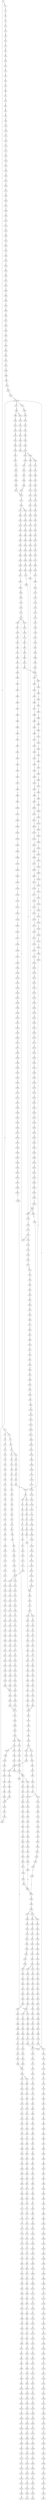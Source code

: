 strict digraph  {
	S0 -> S1 [ label = A ];
	S0 -> S2 [ label = G ];
	S1 -> S3 [ label = C ];
	S2 -> S4 [ label = C ];
	S2 -> S5 [ label = T ];
	S3 -> S6 [ label = A ];
	S4 -> S7 [ label = A ];
	S5 -> S8 [ label = A ];
	S6 -> S9 [ label = C ];
	S7 -> S10 [ label = C ];
	S8 -> S11 [ label = C ];
	S9 -> S12 [ label = T ];
	S10 -> S13 [ label = G ];
	S11 -> S14 [ label = A ];
	S12 -> S15 [ label = T ];
	S13 -> S16 [ label = C ];
	S13 -> S17 [ label = T ];
	S14 -> S18 [ label = T ];
	S15 -> S19 [ label = G ];
	S16 -> S20 [ label = G ];
	S17 -> S21 [ label = G ];
	S18 -> S22 [ label = G ];
	S19 -> S23 [ label = G ];
	S20 -> S24 [ label = C ];
	S21 -> S25 [ label = G ];
	S22 -> S26 [ label = G ];
	S23 -> S27 [ label = A ];
	S24 -> S28 [ label = A ];
	S25 -> S29 [ label = C ];
	S26 -> S30 [ label = C ];
	S27 -> S31 [ label = G ];
	S28 -> S32 [ label = G ];
	S29 -> S33 [ label = G ];
	S30 -> S34 [ label = G ];
	S31 -> S35 [ label = A ];
	S32 -> S36 [ label = C ];
	S33 -> S37 [ label = T ];
	S34 -> S38 [ label = C ];
	S35 -> S39 [ label = C ];
	S36 -> S40 [ label = C ];
	S37 -> S41 [ label = C ];
	S38 -> S42 [ label = C ];
	S39 -> S43 [ label = C ];
	S40 -> S44 [ label = G ];
	S41 -> S45 [ label = C ];
	S42 -> S46 [ label = C ];
	S43 -> S47 [ label = C ];
	S44 -> S48 [ label = G ];
	S45 -> S49 [ label = C ];
	S46 -> S50 [ label = C ];
	S47 -> S51 [ label = C ];
	S48 -> S52 [ label = C ];
	S48 -> S53 [ label = T ];
	S49 -> S54 [ label = C ];
	S50 -> S55 [ label = C ];
	S51 -> S56 [ label = C ];
	S52 -> S57 [ label = A ];
	S53 -> S58 [ label = G ];
	S54 -> S59 [ label = A ];
	S55 -> S60 [ label = A ];
	S56 -> S61 [ label = C ];
	S57 -> S62 [ label = C ];
	S58 -> S63 [ label = G ];
	S59 -> S64 [ label = C ];
	S60 -> S65 [ label = C ];
	S61 -> S66 [ label = T ];
	S62 -> S67 [ label = T ];
	S63 -> S68 [ label = A ];
	S64 -> S69 [ label = T ];
	S65 -> S70 [ label = T ];
	S66 -> S71 [ label = T ];
	S67 -> S72 [ label = T ];
	S68 -> S73 [ label = A ];
	S69 -> S74 [ label = T ];
	S70 -> S75 [ label = T ];
	S71 -> S76 [ label = C ];
	S72 -> S77 [ label = C ];
	S73 -> S78 [ label = G ];
	S74 -> S79 [ label = G ];
	S75 -> S80 [ label = T ];
	S76 -> S81 [ label = A ];
	S77 -> S82 [ label = A ];
	S78 -> S83 [ label = A ];
	S79 -> S84 [ label = A ];
	S80 -> S85 [ label = A ];
	S81 -> S86 [ label = G ];
	S82 -> S87 [ label = G ];
	S83 -> S88 [ label = A ];
	S84 -> S89 [ label = G ];
	S85 -> S90 [ label = G ];
	S86 -> S91 [ label = A ];
	S87 -> S92 [ label = C ];
	S88 -> S93 [ label = C ];
	S89 -> S94 [ label = C ];
	S90 -> S95 [ label = C ];
	S91 -> S96 [ label = G ];
	S92 -> S97 [ label = C ];
	S93 -> S98 [ label = G ];
	S94 -> S99 [ label = C ];
	S95 -> S100 [ label = C ];
	S96 -> S101 [ label = G ];
	S97 -> S102 [ label = G ];
	S98 -> S103 [ label = G ];
	S99 -> S104 [ label = G ];
	S100 -> S105 [ label = G ];
	S101 -> S106 [ label = T ];
	S102 -> S107 [ label = C ];
	S103 -> S108 [ label = C ];
	S104 -> S109 [ label = C ];
	S105 -> S110 [ label = T ];
	S106 -> S111 [ label = C ];
	S107 -> S112 [ label = C ];
	S108 -> S113 [ label = A ];
	S109 -> S114 [ label = C ];
	S110 -> S115 [ label = C ];
	S111 -> S116 [ label = C ];
	S112 -> S117 [ label = C ];
	S113 -> S118 [ label = C ];
	S114 -> S119 [ label = C ];
	S115 -> S120 [ label = C ];
	S116 -> S121 [ label = C ];
	S117 -> S122 [ label = C ];
	S118 -> S123 [ label = C ];
	S118 -> S124 [ label = T ];
	S119 -> S125 [ label = C ];
	S120 -> S126 [ label = C ];
	S121 -> S127 [ label = T ];
	S122 -> S128 [ label = T ];
	S123 -> S129 [ label = G ];
	S124 -> S130 [ label = G ];
	S125 -> S128 [ label = T ];
	S126 -> S131 [ label = A ];
	S127 -> S132 [ label = T ];
	S128 -> S133 [ label = T ];
	S128 -> S134 [ label = C ];
	S129 -> S135 [ label = G ];
	S130 -> S136 [ label = G ];
	S131 -> S137 [ label = C ];
	S132 -> S138 [ label = C ];
	S133 -> S139 [ label = C ];
	S134 -> S140 [ label = C ];
	S135 -> S141 [ label = G ];
	S136 -> S142 [ label = G ];
	S137 -> S143 [ label = C ];
	S138 -> S144 [ label = T ];
	S139 -> S145 [ label = A ];
	S140 -> S146 [ label = A ];
	S141 -> S147 [ label = A ];
	S142 -> S148 [ label = A ];
	S143 -> S149 [ label = A ];
	S144 -> S150 [ label = C ];
	S145 -> S151 [ label = C ];
	S146 -> S152 [ label = C ];
	S147 -> S153 [ label = A ];
	S148 -> S154 [ label = A ];
	S149 -> S155 [ label = C ];
	S150 -> S156 [ label = G ];
	S151 -> S157 [ label = G ];
	S152 -> S158 [ label = C ];
	S153 -> S159 [ label = T ];
	S154 -> S160 [ label = C ];
	S155 -> S161 [ label = C ];
	S156 -> S162 [ label = T ];
	S157 -> S163 [ label = C ];
	S158 -> S164 [ label = C ];
	S159 -> S165 [ label = T ];
	S160 -> S166 [ label = T ];
	S161 -> S167 [ label = G ];
	S162 -> S168 [ label = A ];
	S163 -> S169 [ label = T ];
	S164 -> S170 [ label = G ];
	S165 -> S171 [ label = G ];
	S166 -> S172 [ label = G ];
	S167 -> S173 [ label = A ];
	S168 -> S174 [ label = C ];
	S169 -> S175 [ label = C ];
	S170 -> S176 [ label = C ];
	S171 -> S177 [ label = A ];
	S172 -> S178 [ label = G ];
	S173 -> S179 [ label = T ];
	S174 -> S180 [ label = G ];
	S175 -> S181 [ label = C ];
	S176 -> S182 [ label = C ];
	S177 -> S183 [ label = A ];
	S178 -> S184 [ label = A ];
	S179 -> S185 [ label = C ];
	S180 -> S186 [ label = G ];
	S181 -> S187 [ label = G ];
	S182 -> S188 [ label = G ];
	S183 -> S189 [ label = C ];
	S184 -> S190 [ label = C ];
	S185 -> S191 [ label = G ];
	S186 -> S192 [ label = C ];
	S187 -> S193 [ label = G ];
	S188 -> S194 [ label = G ];
	S189 -> S195 [ label = C ];
	S190 -> S196 [ label = C ];
	S191 -> S197 [ label = G ];
	S192 -> S198 [ label = T ];
	S193 -> S199 [ label = T ];
	S194 -> S200 [ label = T ];
	S195 -> S201 [ label = C ];
	S196 -> S202 [ label = C ];
	S197 -> S203 [ label = T ];
	S198 -> S204 [ label = A ];
	S199 -> S205 [ label = T ];
	S200 -> S206 [ label = C ];
	S201 -> S207 [ label = G ];
	S202 -> S208 [ label = G ];
	S203 -> S209 [ label = T ];
	S204 -> S210 [ label = C ];
	S205 -> S211 [ label = G ];
	S206 -> S212 [ label = C ];
	S207 -> S213 [ label = T ];
	S208 -> S214 [ label = T ];
	S209 -> S215 [ label = C ];
	S210 -> S216 [ label = T ];
	S211 -> S217 [ label = C ];
	S212 -> S218 [ label = C ];
	S213 -> S219 [ label = C ];
	S214 -> S220 [ label = C ];
	S215 -> S221 [ label = C ];
	S216 -> S222 [ label = G ];
	S217 -> S223 [ label = A ];
	S218 -> S224 [ label = A ];
	S219 -> S225 [ label = T ];
	S220 -> S226 [ label = T ];
	S221 -> S227 [ label = A ];
	S222 -> S228 [ label = G ];
	S223 -> S229 [ label = C ];
	S224 -> S230 [ label = G ];
	S225 -> S231 [ label = C ];
	S226 -> S232 [ label = C ];
	S227 -> S233 [ label = G ];
	S228 -> S234 [ label = T ];
	S229 -> S235 [ label = T ];
	S230 -> S236 [ label = T ];
	S231 -> S237 [ label = G ];
	S232 -> S237 [ label = G ];
	S233 -> S238 [ label = T ];
	S234 -> S239 [ label = G ];
	S235 -> S240 [ label = G ];
	S236 -> S241 [ label = G ];
	S237 -> S242 [ label = G ];
	S238 -> S243 [ label = G ];
	S239 -> S244 [ label = C ];
	S240 -> S245 [ label = G ];
	S241 -> S246 [ label = G ];
	S242 -> S247 [ label = C ];
	S243 -> S248 [ label = G ];
	S244 -> S249 [ label = T ];
	S245 -> S250 [ label = T ];
	S246 -> S251 [ label = T ];
	S247 -> S252 [ label = A ];
	S248 -> S253 [ label = T ];
	S249 -> S254 [ label = A ];
	S250 -> S255 [ label = C ];
	S251 -> S256 [ label = C ];
	S252 -> S257 [ label = C ];
	S253 -> S258 [ label = C ];
	S254 -> S259 [ label = C ];
	S255 -> S260 [ label = G ];
	S256 -> S261 [ label = G ];
	S257 -> S262 [ label = C ];
	S258 -> S261 [ label = G ];
	S259 -> S263 [ label = T ];
	S260 -> S264 [ label = T ];
	S261 -> S265 [ label = T ];
	S262 -> S266 [ label = G ];
	S263 -> S267 [ label = G ];
	S264 -> S268 [ label = C ];
	S265 -> S269 [ label = C ];
	S266 -> S270 [ label = A ];
	S267 -> S271 [ label = T ];
	S268 -> S272 [ label = C ];
	S269 -> S273 [ label = C ];
	S270 -> S274 [ label = G ];
	S270 -> S275 [ label = A ];
	S271 -> S276 [ label = A ];
	S272 -> S277 [ label = G ];
	S273 -> S277 [ label = G ];
	S274 -> S278 [ label = T ];
	S275 -> S279 [ label = T ];
	S276 -> S280 [ label = A ];
	S277 -> S281 [ label = T ];
	S278 -> S282 [ label = C ];
	S279 -> S283 [ label = G ];
	S280 -> S284 [ label = C ];
	S281 -> S285 [ label = C ];
	S282 -> S286 [ label = C ];
	S283 -> S287 [ label = T ];
	S284 -> S288 [ label = A ];
	S285 -> S289 [ label = A ];
	S286 -> S290 [ label = A ];
	S286 -> S291 [ label = T ];
	S287 -> S292 [ label = A ];
	S288 -> S293 [ label = C ];
	S289 -> S294 [ label = C ];
	S290 -> S295 [ label = G ];
	S291 -> S296 [ label = C ];
	S292 -> S297 [ label = G ];
	S293 -> S298 [ label = A ];
	S294 -> S299 [ label = C ];
	S295 -> S300 [ label = T ];
	S295 -> S301 [ label = C ];
	S296 -> S302 [ label = G ];
	S297 -> S303 [ label = T ];
	S298 -> S304 [ label = C ];
	S299 -> S305 [ label = C ];
	S299 -> S306 [ label = G ];
	S300 -> S307 [ label = A ];
	S301 -> S308 [ label = T ];
	S302 -> S309 [ label = A ];
	S303 -> S310 [ label = T ];
	S304 -> S311 [ label = G ];
	S305 -> S312 [ label = T ];
	S306 -> S313 [ label = A ];
	S307 -> S314 [ label = G ];
	S308 -> S315 [ label = T ];
	S309 -> S316 [ label = A ];
	S310 -> S317 [ label = T ];
	S311 -> S318 [ label = C ];
	S312 -> S319 [ label = G ];
	S313 -> S320 [ label = A ];
	S313 -> S321 [ label = G ];
	S314 -> S322 [ label = G ];
	S315 -> S323 [ label = C ];
	S316 -> S324 [ label = C ];
	S317 -> S325 [ label = C ];
	S318 -> S326 [ label = T ];
	S319 -> S327 [ label = T ];
	S320 -> S328 [ label = T ];
	S321 -> S329 [ label = T ];
	S322 -> S330 [ label = G ];
	S323 -> S331 [ label = A ];
	S324 -> S332 [ label = T ];
	S325 -> S333 [ label = A ];
	S326 -> S334 [ label = C ];
	S327 -> S335 [ label = C ];
	S328 -> S336 [ label = C ];
	S329 -> S337 [ label = C ];
	S330 -> S338 [ label = T ];
	S331 -> S339 [ label = C ];
	S332 -> S340 [ label = T ];
	S333 -> S341 [ label = C ];
	S334 -> S342 [ label = C ];
	S335 -> S343 [ label = C ];
	S336 -> S344 [ label = C ];
	S337 -> S286 [ label = C ];
	S338 -> S345 [ label = C ];
	S339 -> S346 [ label = G ];
	S340 -> S347 [ label = C ];
	S341 -> S348 [ label = T ];
	S342 -> S349 [ label = T ];
	S343 -> S350 [ label = T ];
	S344 -> S351 [ label = T ];
	S345 -> S352 [ label = A ];
	S346 -> S353 [ label = C ];
	S347 -> S354 [ label = A ];
	S348 -> S355 [ label = C ];
	S349 -> S356 [ label = A ];
	S350 -> S357 [ label = T ];
	S351 -> S358 [ label = C ];
	S352 -> S359 [ label = C ];
	S353 -> S360 [ label = C ];
	S354 -> S361 [ label = A ];
	S355 -> S362 [ label = C ];
	S356 -> S363 [ label = G ];
	S357 -> S364 [ label = G ];
	S358 -> S365 [ label = G ];
	S359 -> S366 [ label = T ];
	S360 -> S367 [ label = C ];
	S361 -> S368 [ label = C ];
	S362 -> S369 [ label = T ];
	S363 -> S370 [ label = A ];
	S364 -> S371 [ label = A ];
	S364 -> S372 [ label = T ];
	S365 -> S373 [ label = A ];
	S366 -> S374 [ label = C ];
	S367 -> S375 [ label = T ];
	S368 -> S376 [ label = C ];
	S368 -> S377 [ label = T ];
	S369 -> S378 [ label = T ];
	S370 -> S379 [ label = A ];
	S371 -> S380 [ label = A ];
	S372 -> S381 [ label = A ];
	S373 -> S382 [ label = A ];
	S374 -> S383 [ label = G ];
	S375 -> S384 [ label = T ];
	S376 -> S385 [ label = G ];
	S377 -> S386 [ label = G ];
	S378 -> S387 [ label = T ];
	S379 -> S388 [ label = C ];
	S380 -> S389 [ label = C ];
	S381 -> S390 [ label = G ];
	S382 -> S391 [ label = C ];
	S383 -> S392 [ label = C ];
	S384 -> S393 [ label = C ];
	S385 -> S394 [ label = G ];
	S386 -> S395 [ label = G ];
	S386 -> S396 [ label = C ];
	S387 -> S397 [ label = C ];
	S388 -> S398 [ label = T ];
	S389 -> S399 [ label = T ];
	S390 -> S400 [ label = G ];
	S391 -> S332 [ label = T ];
	S392 -> S401 [ label = T ];
	S393 -> S402 [ label = A ];
	S394 -> S403 [ label = C ];
	S395 -> S404 [ label = C ];
	S396 -> S405 [ label = C ];
	S397 -> S406 [ label = A ];
	S398 -> S407 [ label = T ];
	S399 -> S408 [ label = T ];
	S400 -> S409 [ label = A ];
	S401 -> S410 [ label = T ];
	S402 -> S411 [ label = T ];
	S403 -> S412 [ label = C ];
	S404 -> S413 [ label = C ];
	S405 -> S414 [ label = C ];
	S406 -> S415 [ label = T ];
	S407 -> S416 [ label = C ];
	S408 -> S417 [ label = C ];
	S409 -> S418 [ label = G ];
	S410 -> S419 [ label = C ];
	S411 -> S420 [ label = C ];
	S412 -> S421 [ label = C ];
	S413 -> S422 [ label = C ];
	S414 -> S423 [ label = T ];
	S415 -> S424 [ label = C ];
	S416 -> S425 [ label = A ];
	S417 -> S426 [ label = A ];
	S418 -> S427 [ label = A ];
	S419 -> S428 [ label = A ];
	S420 -> S429 [ label = C ];
	S421 -> S430 [ label = A ];
	S422 -> S431 [ label = A ];
	S423 -> S432 [ label = A ];
	S424 -> S433 [ label = C ];
	S425 -> S434 [ label = A ];
	S426 -> S435 [ label = A ];
	S427 -> S436 [ label = G ];
	S428 -> S437 [ label = T ];
	S429 -> S438 [ label = A ];
	S430 -> S439 [ label = G ];
	S431 -> S440 [ label = G ];
	S432 -> S441 [ label = G ];
	S433 -> S442 [ label = A ];
	S434 -> S368 [ label = C ];
	S435 -> S368 [ label = C ];
	S436 -> S443 [ label = G ];
	S437 -> S444 [ label = C ];
	S438 -> S445 [ label = G ];
	S439 -> S446 [ label = T ];
	S440 -> S447 [ label = G ];
	S441 -> S448 [ label = G ];
	S442 -> S449 [ label = G ];
	S443 -> S450 [ label = T ];
	S444 -> S451 [ label = C ];
	S445 -> S452 [ label = A ];
	S446 -> S453 [ label = T ];
	S447 -> S454 [ label = T ];
	S448 -> S455 [ label = T ];
	S449 -> S452 [ label = A ];
	S450 -> S456 [ label = C ];
	S451 -> S457 [ label = A ];
	S452 -> S458 [ label = A ];
	S453 -> S459 [ label = G ];
	S454 -> S460 [ label = G ];
	S455 -> S461 [ label = G ];
	S456 -> S462 [ label = C ];
	S457 -> S445 [ label = G ];
	S458 -> S463 [ label = C ];
	S459 -> S464 [ label = T ];
	S460 -> S465 [ label = C ];
	S460 -> S466 [ label = G ];
	S461 -> S467 [ label = T ];
	S462 -> S468 [ label = C ];
	S463 -> S469 [ label = C ];
	S464 -> S470 [ label = G ];
	S465 -> S471 [ label = G ];
	S466 -> S472 [ label = G ];
	S467 -> S473 [ label = G ];
	S468 -> S474 [ label = A ];
	S468 -> S475 [ label = G ];
	S469 -> S476 [ label = A ];
	S469 -> S477 [ label = G ];
	S470 -> S478 [ label = C ];
	S471 -> S479 [ label = C ];
	S472 -> S480 [ label = C ];
	S473 -> S481 [ label = C ];
	S474 -> S482 [ label = G ];
	S475 -> S483 [ label = G ];
	S476 -> S484 [ label = G ];
	S476 -> S485 [ label = C ];
	S477 -> S486 [ label = G ];
	S478 -> S487 [ label = G ];
	S479 -> S488 [ label = G ];
	S480 -> S489 [ label = T ];
	S481 -> S490 [ label = G ];
	S482 -> S491 [ label = A ];
	S483 -> S492 [ label = A ];
	S484 -> S493 [ label = A ];
	S485 -> S494 [ label = C ];
	S486 -> S495 [ label = A ];
	S487 -> S496 [ label = T ];
	S488 -> S497 [ label = T ];
	S489 -> S498 [ label = T ];
	S490 -> S499 [ label = T ];
	S491 -> S500 [ label = G ];
	S492 -> S501 [ label = G ];
	S493 -> S502 [ label = C ];
	S494 -> S503 [ label = A ];
	S495 -> S504 [ label = C ];
	S496 -> S505 [ label = C ];
	S497 -> S506 [ label = C ];
	S498 -> S507 [ label = C ];
	S499 -> S508 [ label = C ];
	S500 -> S509 [ label = C ];
	S501 -> S510 [ label = G ];
	S502 -> S511 [ label = T ];
	S503 -> S512 [ label = C ];
	S504 -> S513 [ label = G ];
	S505 -> S514 [ label = G ];
	S506 -> S515 [ label = G ];
	S507 -> S516 [ label = G ];
	S508 -> S517 [ label = G ];
	S509 -> S518 [ label = C ];
	S510 -> S519 [ label = C ];
	S511 -> S520 [ label = C ];
	S512 -> S521 [ label = C ];
	S513 -> S522 [ label = C ];
	S514 -> S523 [ label = A ];
	S515 -> S524 [ label = T ];
	S516 -> S525 [ label = A ];
	S517 -> S523 [ label = A ];
	S518 -> S526 [ label = A ];
	S519 -> S527 [ label = G ];
	S520 -> S528 [ label = C ];
	S521 -> S529 [ label = C ];
	S522 -> S530 [ label = C ];
	S523 -> S531 [ label = A ];
	S524 -> S532 [ label = G ];
	S525 -> S533 [ label = A ];
	S526 -> S534 [ label = C ];
	S527 -> S535 [ label = T ];
	S528 -> S536 [ label = C ];
	S529 -> S537 [ label = C ];
	S530 -> S538 [ label = C ];
	S531 -> S539 [ label = C ];
	S532 -> S540 [ label = C ];
	S533 -> S541 [ label = C ];
	S534 -> S542 [ label = G ];
	S535 -> S543 [ label = G ];
	S536 -> S544 [ label = A ];
	S537 -> S545 [ label = T ];
	S538 -> S546 [ label = A ];
	S539 -> S547 [ label = C ];
	S539 -> S548 [ label = A ];
	S540 -> S549 [ label = A ];
	S541 -> S550 [ label = A ];
	S542 -> S551 [ label = G ];
	S543 -> S552 [ label = G ];
	S544 -> S553 [ label = T ];
	S545 -> S554 [ label = T ];
	S546 -> S555 [ label = T ];
	S547 -> S556 [ label = T ];
	S548 -> S557 [ label = C ];
	S549 -> S558 [ label = T ];
	S550 -> S559 [ label = C ];
	S551 -> S560 [ label = T ];
	S552 -> S561 [ label = T ];
	S553 -> S562 [ label = C ];
	S554 -> S563 [ label = C ];
	S555 -> S564 [ label = C ];
	S556 -> S565 [ label = T ];
	S557 -> S566 [ label = C ];
	S558 -> S567 [ label = C ];
	S559 -> S568 [ label = G ];
	S560 -> S569 [ label = T ];
	S561 -> S570 [ label = A ];
	S562 -> S571 [ label = T ];
	S563 -> S572 [ label = C ];
	S563 -> S573 [ label = G ];
	S564 -> S574 [ label = G ];
	S565 -> S575 [ label = C ];
	S566 -> S576 [ label = C ];
	S567 -> S577 [ label = C ];
	S568 -> S578 [ label = C ];
	S569 -> S579 [ label = A ];
	S570 -> S580 [ label = T ];
	S571 -> S581 [ label = G ];
	S572 -> S582 [ label = T ];
	S573 -> S583 [ label = A ];
	S574 -> S584 [ label = T ];
	S575 -> S585 [ label = G ];
	S576 -> S586 [ label = G ];
	S577 -> S587 [ label = G ];
	S578 -> S588 [ label = G ];
	S579 -> S589 [ label = C ];
	S580 -> S590 [ label = G ];
	S581 -> S591 [ label = C ];
	S582 -> S592 [ label = G ];
	S583 -> S593 [ label = T ];
	S584 -> S594 [ label = C ];
	S585 -> S595 [ label = T ];
	S586 -> S596 [ label = T ];
	S587 -> S597 [ label = C ];
	S588 -> S598 [ label = C ];
	S589 -> S599 [ label = T ];
	S590 -> S600 [ label = A ];
	S591 -> S601 [ label = C ];
	S592 -> S602 [ label = T ];
	S593 -> S603 [ label = C ];
	S594 -> S604 [ label = C ];
	S595 -> S605 [ label = A ];
	S596 -> S606 [ label = A ];
	S597 -> S607 [ label = A ];
	S598 -> S608 [ label = A ];
	S599 -> S609 [ label = G ];
	S600 -> S610 [ label = G ];
	S601 -> S611 [ label = A ];
	S602 -> S612 [ label = C ];
	S603 -> S613 [ label = G ];
	S604 -> S614 [ label = T ];
	S605 -> S615 [ label = C ];
	S606 -> S616 [ label = C ];
	S607 -> S617 [ label = C ];
	S608 -> S618 [ label = C ];
	S609 -> S619 [ label = C ];
	S610 -> S620 [ label = C ];
	S611 -> S621 [ label = G ];
	S612 -> S622 [ label = C ];
	S613 -> S623 [ label = T ];
	S614 -> S624 [ label = C ];
	S615 -> S625 [ label = T ];
	S616 -> S626 [ label = G ];
	S617 -> S627 [ label = G ];
	S618 -> S628 [ label = G ];
	S619 -> S629 [ label = A ];
	S620 -> S630 [ label = G ];
	S621 -> S631 [ label = T ];
	S622 -> S632 [ label = T ];
	S623 -> S633 [ label = T ];
	S624 -> S634 [ label = T ];
	S625 -> S635 [ label = T ];
	S626 -> S636 [ label = T ];
	S627 -> S637 [ label = T ];
	S628 -> S638 [ label = T ];
	S629 -> S639 [ label = G ];
	S630 -> S640 [ label = G ];
	S631 -> S641 [ label = C ];
	S632 -> S642 [ label = T ];
	S633 -> S643 [ label = T ];
	S634 -> S644 [ label = T ];
	S635 -> S645 [ label = C ];
	S636 -> S646 [ label = C ];
	S637 -> S647 [ label = C ];
	S638 -> S648 [ label = C ];
	S639 -> S649 [ label = A ];
	S640 -> S650 [ label = T ];
	S641 -> S651 [ label = G ];
	S642 -> S364 [ label = G ];
	S643 -> S652 [ label = G ];
	S644 -> S653 [ label = C ];
	S645 -> S654 [ label = A ];
	S646 -> S655 [ label = C ];
	S647 -> S656 [ label = G ];
	S648 -> S657 [ label = C ];
	S649 -> S658 [ label = C ];
	S650 -> S659 [ label = C ];
	S651 -> S660 [ label = T ];
	S652 -> S661 [ label = T ];
	S653 -> S662 [ label = T ];
	S654 -> S663 [ label = A ];
	S655 -> S664 [ label = A ];
	S656 -> S665 [ label = A ];
	S657 -> S666 [ label = A ];
	S658 -> S667 [ label = G ];
	S659 -> S668 [ label = G ];
	S660 -> S669 [ label = A ];
	S661 -> S670 [ label = A ];
	S662 -> S671 [ label = C ];
	S663 -> S672 [ label = G ];
	S664 -> S673 [ label = G ];
	S665 -> S674 [ label = G ];
	S666 -> S675 [ label = G ];
	S667 -> S676 [ label = G ];
	S668 -> S677 [ label = C ];
	S669 -> S678 [ label = A ];
	S670 -> S679 [ label = G ];
	S671 -> S680 [ label = G ];
	S672 -> S681 [ label = C ];
	S673 -> S682 [ label = C ];
	S674 -> S683 [ label = C ];
	S675 -> S684 [ label = C ];
	S676 -> S685 [ label = A ];
	S677 -> S686 [ label = A ];
	S678 -> S687 [ label = G ];
	S679 -> S688 [ label = G ];
	S680 -> S689 [ label = G ];
	S681 -> S690 [ label = G ];
	S682 -> S691 [ label = G ];
	S683 -> S692 [ label = G ];
	S684 -> S693 [ label = T ];
	S684 -> S691 [ label = G ];
	S685 -> S694 [ label = C ];
	S686 -> S695 [ label = C ];
	S687 -> S696 [ label = A ];
	S688 -> S697 [ label = A ];
	S689 -> S698 [ label = A ];
	S690 -> S699 [ label = A ];
	S691 -> S700 [ label = A ];
	S692 -> S701 [ label = A ];
	S693 -> S702 [ label = T ];
	S694 -> S703 [ label = A ];
	S695 -> S704 [ label = G ];
	S696 -> S705 [ label = C ];
	S697 -> S706 [ label = A ];
	S698 -> S707 [ label = G ];
	S699 -> S708 [ label = G ];
	S700 -> S709 [ label = G ];
	S701 -> S710 [ label = G ];
	S702 -> S323 [ label = C ];
	S703 -> S711 [ label = C ];
	S704 -> S712 [ label = C ];
	S705 -> S713 [ label = G ];
	S706 -> S714 [ label = A ];
	S707 -> S715 [ label = A ];
	S708 -> S716 [ label = T ];
	S709 -> S717 [ label = T ];
	S710 -> S718 [ label = T ];
	S711 -> S719 [ label = A ];
	S712 -> S720 [ label = G ];
	S713 -> S721 [ label = G ];
	S714 -> S722 [ label = G ];
	S715 -> S723 [ label = G ];
	S716 -> S724 [ label = C ];
	S717 -> S725 [ label = C ];
	S718 -> S726 [ label = C ];
	S719 -> S727 [ label = C ];
	S720 -> S728 [ label = C ];
	S721 -> S729 [ label = C ];
	S722 -> S730 [ label = G ];
	S723 -> S731 [ label = G ];
	S724 -> S732 [ label = C ];
	S725 -> S733 [ label = C ];
	S725 -> S734 [ label = T ];
	S726 -> S735 [ label = G ];
	S727 -> S736 [ label = C ];
	S728 -> S737 [ label = G ];
	S729 -> S738 [ label = T ];
	S730 -> S739 [ label = T ];
	S731 -> S740 [ label = T ];
	S732 -> S741 [ label = C ];
	S733 -> S741 [ label = C ];
	S734 -> S742 [ label = C ];
	S735 -> S743 [ label = A ];
	S736 -> S744 [ label = T ];
	S737 -> S745 [ label = G ];
	S738 -> S746 [ label = C ];
	S739 -> S747 [ label = C ];
	S740 -> S748 [ label = C ];
	S741 -> S749 [ label = T ];
	S741 -> S750 [ label = G ];
	S742 -> S751 [ label = G ];
	S743 -> S752 [ label = A ];
	S744 -> S753 [ label = C ];
	S745 -> S754 [ label = C ];
	S746 -> S755 [ label = T ];
	S747 -> S756 [ label = C ];
	S748 -> S462 [ label = C ];
	S749 -> S757 [ label = C ];
	S750 -> S758 [ label = C ];
	S751 -> S759 [ label = T ];
	S752 -> S760 [ label = C ];
	S753 -> S761 [ label = T ];
	S754 -> S762 [ label = T ];
	S755 -> S763 [ label = C ];
	S756 -> S764 [ label = C ];
	S757 -> S765 [ label = C ];
	S758 -> S766 [ label = C ];
	S759 -> S767 [ label = C ];
	S760 -> S768 [ label = C ];
	S761 -> S769 [ label = A ];
	S762 -> S770 [ label = G ];
	S763 -> S771 [ label = G ];
	S764 -> S772 [ label = G ];
	S765 -> S773 [ label = G ];
	S766 -> S774 [ label = T ];
	S767 -> S775 [ label = T ];
	S768 -> S776 [ label = T ];
	S769 -> S777 [ label = G ];
	S770 -> S778 [ label = G ];
	S771 -> S779 [ label = A ];
	S772 -> S780 [ label = A ];
	S773 -> S781 [ label = G ];
	S774 -> S782 [ label = G ];
	S775 -> S783 [ label = G ];
	S776 -> S784 [ label = G ];
	S777 -> S785 [ label = A ];
	S778 -> S786 [ label = A ];
	S779 -> S787 [ label = A ];
	S780 -> S788 [ label = A ];
	S781 -> S789 [ label = T ];
	S782 -> S790 [ label = T ];
	S783 -> S791 [ label = T ];
	S784 -> S792 [ label = T ];
	S785 -> S793 [ label = A ];
	S786 -> S794 [ label = A ];
	S787 -> S795 [ label = G ];
	S788 -> S796 [ label = G ];
	S789 -> S797 [ label = C ];
	S790 -> S798 [ label = C ];
	S791 -> S799 [ label = T ];
	S792 -> S800 [ label = C ];
	S793 -> S801 [ label = C ];
	S794 -> S802 [ label = T ];
	S795 -> S803 [ label = T ];
	S796 -> S804 [ label = T ];
	S797 -> S805 [ label = T ];
	S798 -> S806 [ label = G ];
	S799 -> S807 [ label = C ];
	S800 -> S808 [ label = G ];
	S801 -> S809 [ label = G ];
	S802 -> S810 [ label = G ];
	S803 -> S811 [ label = C ];
	S804 -> S812 [ label = C ];
	S805 -> S813 [ label = G ];
	S806 -> S814 [ label = C ];
	S807 -> S815 [ label = C ];
	S808 -> S816 [ label = C ];
	S809 -> S817 [ label = A ];
	S810 -> S818 [ label = G ];
	S811 -> S819 [ label = G ];
	S812 -> S820 [ label = G ];
	S813 -> S821 [ label = G ];
	S814 -> S822 [ label = G ];
	S815 -> S823 [ label = G ];
	S816 -> S824 [ label = G ];
	S817 -> S825 [ label = G ];
	S818 -> S826 [ label = G ];
	S819 -> S827 [ label = C ];
	S820 -> S828 [ label = A ];
	S821 -> S829 [ label = A ];
	S822 -> S830 [ label = C ];
	S823 -> S831 [ label = T ];
	S824 -> S830 [ label = C ];
	S825 -> S832 [ label = G ];
	S826 -> S833 [ label = G ];
	S827 -> S834 [ label = G ];
	S828 -> S835 [ label = G ];
	S829 -> S836 [ label = G ];
	S830 -> S837 [ label = G ];
	S830 -> S838 [ label = A ];
	S831 -> S839 [ label = G ];
	S832 -> S840 [ label = T ];
	S833 -> S841 [ label = T ];
	S834 -> S842 [ label = G ];
	S835 -> S843 [ label = G ];
	S836 -> S844 [ label = G ];
	S837 -> S845 [ label = A ];
	S838 -> S846 [ label = A ];
	S839 -> S847 [ label = G ];
	S840 -> S848 [ label = G ];
	S841 -> S849 [ label = C ];
	S842 -> S850 [ label = C ];
	S843 -> S851 [ label = T ];
	S844 -> S852 [ label = G ];
	S845 -> S853 [ label = G ];
	S846 -> S854 [ label = C ];
	S847 -> S855 [ label = C ];
	S848 -> S856 [ label = T ];
	S849 -> S857 [ label = C ];
	S850 -> S858 [ label = T ];
	S851 -> S859 [ label = A ];
	S852 -> S860 [ label = T ];
	S853 -> S861 [ label = C ];
	S854 -> S862 [ label = C ];
	S855 -> S863 [ label = C ];
	S856 -> S864 [ label = C ];
	S857 -> S865 [ label = G ];
	S858 -> S866 [ label = A ];
	S859 -> S867 [ label = T ];
	S860 -> S868 [ label = G ];
	S861 -> S869 [ label = A ];
	S862 -> S870 [ label = C ];
	S863 -> S871 [ label = C ];
	S864 -> S872 [ label = C ];
	S865 -> S873 [ label = C ];
	S866 -> S874 [ label = T ];
	S867 -> S875 [ label = A ];
	S868 -> S876 [ label = T ];
	S869 -> S877 [ label = G ];
	S870 -> S878 [ label = G ];
	S871 -> S879 [ label = G ];
	S872 -> S880 [ label = C ];
	S873 -> S881 [ label = C ];
	S874 -> S882 [ label = A ];
	S875 -> S883 [ label = A ];
	S876 -> S884 [ label = T ];
	S877 -> S885 [ label = T ];
	S878 -> S886 [ label = T ];
	S879 -> S887 [ label = T ];
	S880 -> S888 [ label = T ];
	S881 -> S889 [ label = G ];
	S882 -> S890 [ label = G ];
	S883 -> S891 [ label = G ];
	S884 -> S892 [ label = C ];
	S885 -> S893 [ label = G ];
	S886 -> S894 [ label = A ];
	S887 -> S895 [ label = C ];
	S888 -> S896 [ label = G ];
	S889 -> S897 [ label = G ];
	S890 -> S898 [ label = T ];
	S891 -> S899 [ label = T ];
	S892 -> S900 [ label = C ];
	S893 -> S901 [ label = C ];
	S894 -> S902 [ label = C ];
	S895 -> S903 [ label = C ];
	S896 -> S904 [ label = T ];
	S897 -> S905 [ label = A ];
	S898 -> S906 [ label = A ];
	S899 -> S907 [ label = C ];
	S900 -> S908 [ label = A ];
	S901 -> S909 [ label = A ];
	S902 -> S910 [ label = A ];
	S903 -> S911 [ label = A ];
	S904 -> S912 [ label = C ];
	S905 -> S913 [ label = A ];
	S906 -> S914 [ label = G ];
	S907 -> S915 [ label = G ];
	S908 -> S916 [ label = G ];
	S909 -> S917 [ label = A ];
	S910 -> S918 [ label = G ];
	S911 -> S919 [ label = G ];
	S912 -> S920 [ label = C ];
	S913 -> S921 [ label = C ];
	S914 -> S922 [ label = C ];
	S915 -> S923 [ label = T ];
	S916 -> S924 [ label = C ];
	S917 -> S925 [ label = C ];
	S918 -> S926 [ label = C ];
	S919 -> S927 [ label = T ];
	S920 -> S928 [ label = T ];
	S921 -> S929 [ label = T ];
	S922 -> S930 [ label = C ];
	S923 -> S931 [ label = G ];
	S924 -> S932 [ label = A ];
	S925 -> S933 [ label = A ];
	S926 -> S934 [ label = A ];
	S927 -> S935 [ label = A ];
	S928 -> S936 [ label = A ];
	S929 -> S937 [ label = G ];
	S930 -> S938 [ label = G ];
	S931 -> S939 [ label = G ];
	S932 -> S940 [ label = G ];
	S933 -> S941 [ label = G ];
	S934 -> S942 [ label = G ];
	S935 -> S943 [ label = G ];
	S936 -> S944 [ label = C ];
	S937 -> S945 [ label = C ];
	S938 -> S946 [ label = A ];
	S939 -> S947 [ label = T ];
	S940 -> S948 [ label = A ];
	S941 -> S949 [ label = C ];
	S942 -> S950 [ label = G ];
	S943 -> S951 [ label = C ];
	S944 -> S952 [ label = T ];
	S945 -> S953 [ label = A ];
	S946 -> S954 [ label = A ];
	S947 -> S955 [ label = A ];
	S948 -> S956 [ label = T ];
	S949 -> S957 [ label = T ];
	S950 -> S958 [ label = T ];
	S951 -> S959 [ label = T ];
	S952 -> S960 [ label = A ];
	S953 -> S961 [ label = A ];
	S954 -> S962 [ label = A ];
	S955 -> S963 [ label = C ];
	S956 -> S964 [ label = A ];
	S957 -> S965 [ label = A ];
	S958 -> S966 [ label = G ];
	S959 -> S967 [ label = C ];
	S960 -> S968 [ label = C ];
	S961 -> S969 [ label = C ];
	S962 -> S970 [ label = C ];
	S963 -> S971 [ label = C ];
	S964 -> S972 [ label = A ];
	S965 -> S973 [ label = C ];
	S966 -> S974 [ label = C ];
	S967 -> S975 [ label = C ];
	S968 -> S976 [ label = C ];
	S969 -> S977 [ label = C ];
	S970 -> S978 [ label = C ];
	S971 -> S979 [ label = G ];
	S972 -> S980 [ label = A ];
	S973 -> S981 [ label = G ];
	S974 -> S982 [ label = A ];
	S975 -> S983 [ label = A ];
	S976 -> S984 [ label = A ];
	S977 -> S985 [ label = A ];
	S978 -> S986 [ label = C ];
	S979 -> S987 [ label = G ];
	S980 -> S988 [ label = A ];
	S981 -> S989 [ label = A ];
	S982 -> S990 [ label = C ];
	S983 -> S991 [ label = C ];
	S984 -> S992 [ label = G ];
	S985 -> S993 [ label = G ];
	S986 -> S994 [ label = C ];
	S987 -> S995 [ label = T ];
	S988 -> S996 [ label = A ];
	S989 -> S997 [ label = G ];
	S990 -> S998 [ label = G ];
	S991 -> S999 [ label = C ];
	S992 -> S1000 [ label = G ];
	S993 -> S1001 [ label = A ];
	S994 -> S1002 [ label = G ];
	S995 -> S1003 [ label = G ];
	S996 -> S1004 [ label = C ];
	S997 -> S1005 [ label = A ];
	S998 -> S1006 [ label = C ];
	S999 -> S1007 [ label = G ];
	S1000 -> S1008 [ label = A ];
	S1001 -> S1009 [ label = A ];
	S1002 -> S1010 [ label = A ];
	S1003 -> S1011 [ label = G ];
	S1004 -> S1012 [ label = T ];
	S1005 -> S1013 [ label = A ];
	S1006 -> S1014 [ label = G ];
	S1007 -> S1015 [ label = G ];
	S1008 -> S1016 [ label = G ];
	S1009 -> S1017 [ label = C ];
	S1010 -> S1018 [ label = C ];
	S1011 -> S1019 [ label = T ];
	S1012 -> S1020 [ label = T ];
	S1013 -> S1021 [ label = C ];
	S1014 -> S1022 [ label = G ];
	S1015 -> S1023 [ label = A ];
	S1016 -> S1024 [ label = A ];
	S1017 -> S1025 [ label = A ];
	S1018 -> S1026 [ label = T ];
	S1019 -> S1027 [ label = T ];
	S1020 -> S1028 [ label = T ];
	S1021 -> S1029 [ label = T ];
	S1022 -> S1030 [ label = T ];
	S1023 -> S1031 [ label = C ];
	S1024 -> S1032 [ label = G ];
	S1025 -> S1033 [ label = G ];
	S1026 -> S1034 [ label = A ];
	S1027 -> S1035 [ label = A ];
	S1028 -> S1036 [ label = G ];
	S1029 -> S1037 [ label = G ];
	S1030 -> S1038 [ label = G ];
	S1031 -> S1039 [ label = G ];
	S1032 -> S1040 [ label = T ];
	S1033 -> S1041 [ label = C ];
	S1034 -> S1042 [ label = G ];
	S1035 -> S1043 [ label = G ];
	S1036 -> S1044 [ label = C ];
	S1037 -> S1045 [ label = G ];
	S1038 -> S1046 [ label = C ];
	S1039 -> S1047 [ label = T ];
	S1040 -> S1048 [ label = C ];
	S1041 -> S1049 [ label = C ];
	S1042 -> S1050 [ label = A ];
	S1043 -> S1051 [ label = A ];
	S1044 -> S1052 [ label = C ];
	S1045 -> S1053 [ label = C ];
	S1046 -> S1054 [ label = C ];
	S1047 -> S1055 [ label = C ];
	S1048 -> S1056 [ label = A ];
	S1049 -> S1057 [ label = G ];
	S1050 -> S1058 [ label = A ];
	S1051 -> S1059 [ label = A ];
	S1052 -> S1060 [ label = G ];
	S1053 -> S1061 [ label = G ];
	S1054 -> S1062 [ label = G ];
	S1055 -> S1063 [ label = G ];
	S1056 -> S1064 [ label = G ];
	S1057 -> S1065 [ label = T ];
	S1058 -> S1066 [ label = T ];
	S1059 -> S1067 [ label = G ];
	S1060 -> S1068 [ label = T ];
	S1061 -> S1069 [ label = C ];
	S1062 -> S1070 [ label = C ];
	S1063 -> S1071 [ label = T ];
	S1064 -> S1072 [ label = G ];
	S1065 -> S1073 [ label = C ];
	S1066 -> S1074 [ label = C ];
	S1067 -> S1075 [ label = G ];
	S1068 -> S1076 [ label = A ];
	S1069 -> S1077 [ label = A ];
	S1070 -> S1078 [ label = A ];
	S1071 -> S1079 [ label = G ];
	S1072 -> S1080 [ label = A ];
	S1073 -> S1081 [ label = C ];
	S1074 -> S1082 [ label = G ];
	S1075 -> S1083 [ label = G ];
	S1076 -> S1084 [ label = G ];
	S1077 -> S1085 [ label = G ];
	S1078 -> S1086 [ label = A ];
	S1079 -> S1087 [ label = A ];
	S1080 -> S1088 [ label = C ];
	S1081 -> S1089 [ label = T ];
	S1082 -> S1090 [ label = G ];
	S1083 -> S1091 [ label = G ];
	S1084 -> S1092 [ label = C ];
	S1085 -> S1093 [ label = C ];
	S1086 -> S1094 [ label = C ];
	S1087 -> S1095 [ label = C ];
	S1088 -> S1096 [ label = C ];
	S1089 -> S1097 [ label = C ];
	S1090 -> S1098 [ label = G ];
	S1091 -> S1099 [ label = G ];
	S1092 -> S1100 [ label = C ];
	S1093 -> S1101 [ label = G ];
	S1094 -> S1102 [ label = C ];
	S1095 -> S1103 [ label = C ];
	S1096 -> S1104 [ label = A ];
	S1097 -> S1105 [ label = T ];
	S1098 -> S1106 [ label = T ];
	S1099 -> S1107 [ label = T ];
	S1100 -> S1108 [ label = G ];
	S1101 -> S1109 [ label = G ];
	S1102 -> S1110 [ label = A ];
	S1103 -> S1111 [ label = G ];
	S1104 -> S1112 [ label = G ];
	S1105 -> S1113 [ label = G ];
	S1106 -> S1114 [ label = A ];
	S1107 -> S1115 [ label = C ];
	S1108 -> S1116 [ label = G ];
	S1109 -> S1117 [ label = G ];
	S1110 -> S1118 [ label = G ];
	S1111 -> S1119 [ label = G ];
	S1112 -> S1120 [ label = T ];
	S1113 -> S1121 [ label = T ];
	S1114 -> S1122 [ label = T ];
	S1115 -> S1123 [ label = C ];
	S1116 -> S1124 [ label = T ];
	S1117 -> S1125 [ label = T ];
	S1118 -> S1126 [ label = T ];
	S1119 -> S1127 [ label = T ];
	S1120 -> S1128 [ label = C ];
	S1121 -> S1129 [ label = C ];
	S1122 -> S1130 [ label = C ];
	S1123 -> S1131 [ label = G ];
	S1124 -> S1132 [ label = G ];
	S1125 -> S1133 [ label = G ];
	S1126 -> S1134 [ label = C ];
	S1127 -> S1135 [ label = C ];
	S1128 -> S1136 [ label = T ];
	S1129 -> S1137 [ label = G ];
	S1130 -> S1138 [ label = C ];
	S1131 -> S1139 [ label = T ];
	S1132 -> S1140 [ label = A ];
	S1133 -> S1141 [ label = C ];
	S1134 -> S1142 [ label = G ];
	S1135 -> S1143 [ label = G ];
	S1136 -> S1144 [ label = C ];
	S1137 -> S1145 [ label = T ];
	S1138 -> S1146 [ label = C ];
	S1139 -> S1147 [ label = C ];
	S1140 -> S1148 [ label = C ];
	S1141 -> S1149 [ label = C ];
	S1142 -> S1150 [ label = C ];
	S1143 -> S1151 [ label = C ];
	S1144 -> S1152 [ label = T ];
	S1145 -> S1153 [ label = G ];
	S1146 -> S1154 [ label = G ];
	S1147 -> S1155 [ label = G ];
	S1148 -> S1156 [ label = G ];
	S1149 -> S1157 [ label = G ];
	S1150 -> S1158 [ label = G ];
	S1151 -> S1159 [ label = G ];
	S1152 -> S1160 [ label = G ];
	S1153 -> S1161 [ label = G ];
	S1154 -> S1162 [ label = A ];
	S1155 -> S1163 [ label = G ];
	S1156 -> S1164 [ label = T ];
	S1157 -> S1165 [ label = C ];
	S1158 -> S1166 [ label = C ];
	S1159 -> S1167 [ label = T ];
	S1160 -> S1168 [ label = T ];
	S1161 -> S1169 [ label = T ];
	S1162 -> S1170 [ label = A ];
	S1163 -> S1171 [ label = A ];
	S1164 -> S1172 [ label = G ];
	S1165 -> S1173 [ label = C ];
	S1166 -> S1174 [ label = A ];
	S1167 -> S1175 [ label = A ];
	S1168 -> S1176 [ label = A ];
	S1169 -> S1177 [ label = A ];
	S1170 -> S1178 [ label = A ];
	S1171 -> S1179 [ label = A ];
	S1172 -> S1180 [ label = G ];
	S1173 -> S1181 [ label = G ];
	S1174 -> S1182 [ label = G ];
	S1175 -> S1183 [ label = G ];
	S1178 -> S1184 [ label = G ];
	S1179 -> S1185 [ label = C ];
	S1180 -> S1186 [ label = G ];
	S1181 -> S1187 [ label = G ];
	S1182 -> S1188 [ label = C ];
	S1183 -> S1189 [ label = C ];
	S1184 -> S1190 [ label = T ];
	S1185 -> S1191 [ label = T ];
	S1186 -> S1192 [ label = T ];
	S1187 -> S1193 [ label = T ];
	S1188 -> S1194 [ label = C ];
	S1189 -> S1195 [ label = C ];
	S1190 -> S1196 [ label = G ];
	S1191 -> S1197 [ label = A ];
	S1192 -> S1198 [ label = A ];
	S1193 -> S1199 [ label = G ];
	S1194 -> S44 [ label = G ];
	S1195 -> S1200 [ label = G ];
	S1196 -> S1201 [ label = T ];
	S1197 -> S1202 [ label = C ];
	S1198 -> S1203 [ label = C ];
	S1199 -> S1204 [ label = G ];
	S1200 -> S1205 [ label = C ];
	S1201 -> S1206 [ label = C ];
	S1202 -> S1207 [ label = A ];
	S1203 -> S1208 [ label = T ];
	S1204 -> S1209 [ label = T ];
	S1205 -> S1210 [ label = T ];
	S1206 -> S1211 [ label = G ];
	S1207 -> S1212 [ label = A ];
	S1208 -> S1213 [ label = A ];
	S1209 -> S1214 [ label = G ];
	S1210 -> S1215 [ label = G ];
	S1211 -> S1216 [ label = T ];
	S1212 -> S1217 [ label = C ];
	S1213 -> S1218 [ label = T ];
	S1214 -> S1219 [ label = G ];
	S1215 -> S1220 [ label = G ];
	S1216 -> S1221 [ label = C ];
	S1217 -> S1222 [ label = G ];
	S1218 -> S1223 [ label = T ];
	S1219 -> S1224 [ label = A ];
	S1220 -> S1225 [ label = A ];
	S1221 -> S1226 [ label = G ];
	S1222 -> S1227 [ label = A ];
	S1223 -> S1228 [ label = G ];
	S1224 -> S1229 [ label = A ];
	S1225 -> S1230 [ label = A ];
	S1226 -> S1231 [ label = G ];
	S1227 -> S1232 [ label = A ];
	S1228 -> S1233 [ label = G ];
	S1229 -> S1234 [ label = C ];
	S1230 -> S1235 [ label = G ];
	S1231 -> S1236 [ label = A ];
	S1232 -> S1237 [ label = A ];
	S1233 -> S1238 [ label = A ];
	S1234 -> S1239 [ label = C ];
	S1235 -> S1240 [ label = A ];
	S1236 -> S1241 [ label = A ];
	S1237 -> S1242 [ label = A ];
	S1238 -> S1243 [ label = A ];
	S1239 -> S1244 [ label = T ];
	S1240 -> S1245 [ label = A ];
	S1241 -> S1246 [ label = C ];
	S1242 -> S1247 [ label = C ];
	S1243 -> S1248 [ label = C ];
	S1244 -> S1249 [ label = C ];
	S1245 -> S1250 [ label = C ];
	S1246 -> S1251 [ label = A ];
	S1247 -> S1252 [ label = A ];
	S1248 -> S1253 [ label = G ];
	S1249 -> S1254 [ label = G ];
	S1250 -> S98 [ label = G ];
	S1251 -> S1255 [ label = G ];
	S1252 -> S1256 [ label = G ];
	S1253 -> S1257 [ label = G ];
	S1254 -> S1258 [ label = G ];
	S1255 -> S1259 [ label = G ];
	S1256 -> S1260 [ label = A ];
	S1257 -> S1261 [ label = T ];
	S1258 -> S1262 [ label = C ];
	S1259 -> S1263 [ label = A ];
	S1260 -> S1264 [ label = A ];
	S1261 -> S1265 [ label = A ];
	S1262 -> S1266 [ label = A ];
	S1263 -> S1267 [ label = A ];
	S1264 -> S1268 [ label = G ];
	S1265 -> S1269 [ label = C ];
	S1266 -> S1270 [ label = C ];
	S1267 -> S1271 [ label = T ];
	S1268 -> S1272 [ label = G ];
	S1269 -> S1273 [ label = G ];
	S1270 -> S1274 [ label = G ];
	S1271 -> S1275 [ label = A ];
	S1272 -> S1276 [ label = G ];
	S1273 -> S1277 [ label = A ];
	S1274 -> S1278 [ label = C ];
	S1275 -> S1279 [ label = G ];
	S1276 -> S1280 [ label = G ];
	S1277 -> S1281 [ label = A ];
	S1278 -> S1282 [ label = G ];
	S1279 -> S1283 [ label = T ];
	S1280 -> S1284 [ label = T ];
	S1281 -> S1285 [ label = G ];
	S1282 -> S1286 [ label = C ];
	S1283 -> S1287 [ label = C ];
	S1284 -> S1288 [ label = C ];
	S1285 -> S1289 [ label = A ];
	S1286 -> S1290 [ label = G ];
	S1287 -> S1291 [ label = T ];
	S1288 -> S1292 [ label = T ];
	S1289 -> S1293 [ label = A ];
	S1290 -> S1294 [ label = C ];
	S1291 -> S1295 [ label = C ];
	S1292 -> S1296 [ label = C ];
	S1293 -> S1297 [ label = G ];
	S1294 -> S1298 [ label = G ];
	S1295 -> S1299 [ label = T ];
	S1296 -> S1300 [ label = T ];
	S1297 -> S1301 [ label = T ];
	S1298 -> S1302 [ label = T ];
	S1299 -> S1303 [ label = C ];
	S1300 -> S1304 [ label = C ];
	S1301 -> S1305 [ label = G ];
	S1302 -> S1306 [ label = C ];
	S1303 -> S1307 [ label = T ];
	S1304 -> S1308 [ label = G ];
	S1305 -> S1309 [ label = T ];
	S1306 -> S1310 [ label = G ];
	S1307 -> S1311 [ label = G ];
	S1308 -> S1312 [ label = T ];
	S1309 -> S1313 [ label = C ];
	S1310 -> S1314 [ label = A ];
	S1311 -> S1315 [ label = A ];
	S1312 -> S1316 [ label = G ];
	S1313 -> S1317 [ label = C ];
	S1314 -> S1318 [ label = C ];
	S1315 -> S1319 [ label = G ];
	S1316 -> S1320 [ label = G ];
	S1317 -> S1321 [ label = T ];
	S1318 -> S1322 [ label = G ];
	S1319 -> S1323 [ label = T ];
	S1320 -> S1324 [ label = T ];
	S1321 -> S1325 [ label = G ];
	S1322 -> S1326 [ label = C ];
	S1323 -> S1327 [ label = A ];
	S1324 -> S1328 [ label = A ];
	S1325 -> S1329 [ label = G ];
	S1326 -> S1330 [ label = G ];
	S1329 -> S1331 [ label = C ];
	S1330 -> S1332 [ label = C ];
	S1331 -> S1333 [ label = C ];
	S1332 -> S1334 [ label = C ];
	S1333 -> S1335 [ label = T ];
	S1334 -> S1336 [ label = T ];
	S1335 -> S1337 [ label = G ];
	S1336 -> S1338 [ label = C ];
	S1337 -> S1339 [ label = G ];
	S1338 -> S1340 [ label = G ];
	S1339 -> S1341 [ label = G ];
	S1340 -> S1342 [ label = G ];
	S1341 -> S1343 [ label = T ];
	S1342 -> S1344 [ label = G ];
	S1343 -> S1345 [ label = C ];
	S1344 -> S1346 [ label = C ];
	S1345 -> S1347 [ label = C ];
	S1346 -> S1348 [ label = T ];
	S1347 -> S1349 [ label = C ];
	S1348 -> S1350 [ label = C ];
	S1349 -> S1351 [ label = G ];
	S1350 -> S1352 [ label = A ];
	S1351 -> S1353 [ label = A ];
	S1352 -> S1354 [ label = C ];
	S1353 -> S1355 [ label = G ];
	S1354 -> S1356 [ label = G ];
	S1355 -> S1357 [ label = T ];
	S1356 -> S1358 [ label = T ];
	S1357 -> S1359 [ label = C ];
	S1358 -> S1360 [ label = C ];
	S1359 -> S1361 [ label = C ];
	S1360 -> S1362 [ label = C ];
	S1361 -> S1363 [ label = A ];
	S1362 -> S1364 [ label = A ];
	S1363 -> S295 [ label = G ];
	S1364 -> S1365 [ label = G ];
	S1365 -> S684 [ label = C ];
}
